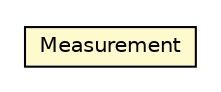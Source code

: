 #!/usr/local/bin/dot
#
# Class diagram 
# Generated by UMLGraph version 5.1 (http://www.umlgraph.org/)
#

digraph G {
	edge [fontname="Helvetica",fontsize=10,labelfontname="Helvetica",labelfontsize=10];
	node [fontname="Helvetica",fontsize=10,shape=plaintext];
	nodesep=0.25;
	ranksep=0.5;
	// org.universAAL.lddi.lib.ieeex73std.measurements.Measurement
	c5685757 [label=<<table title="org.universAAL.lddi.lib.ieeex73std.measurements.Measurement" border="0" cellborder="1" cellspacing="0" cellpadding="2" port="p" bgcolor="lemonChiffon" href="./Measurement.html">
		<tr><td><table border="0" cellspacing="0" cellpadding="1">
<tr><td align="center" balign="center"> Measurement </td></tr>
		</table></td></tr>
		</table>>, fontname="Helvetica", fontcolor="black", fontsize=10.0];
}


